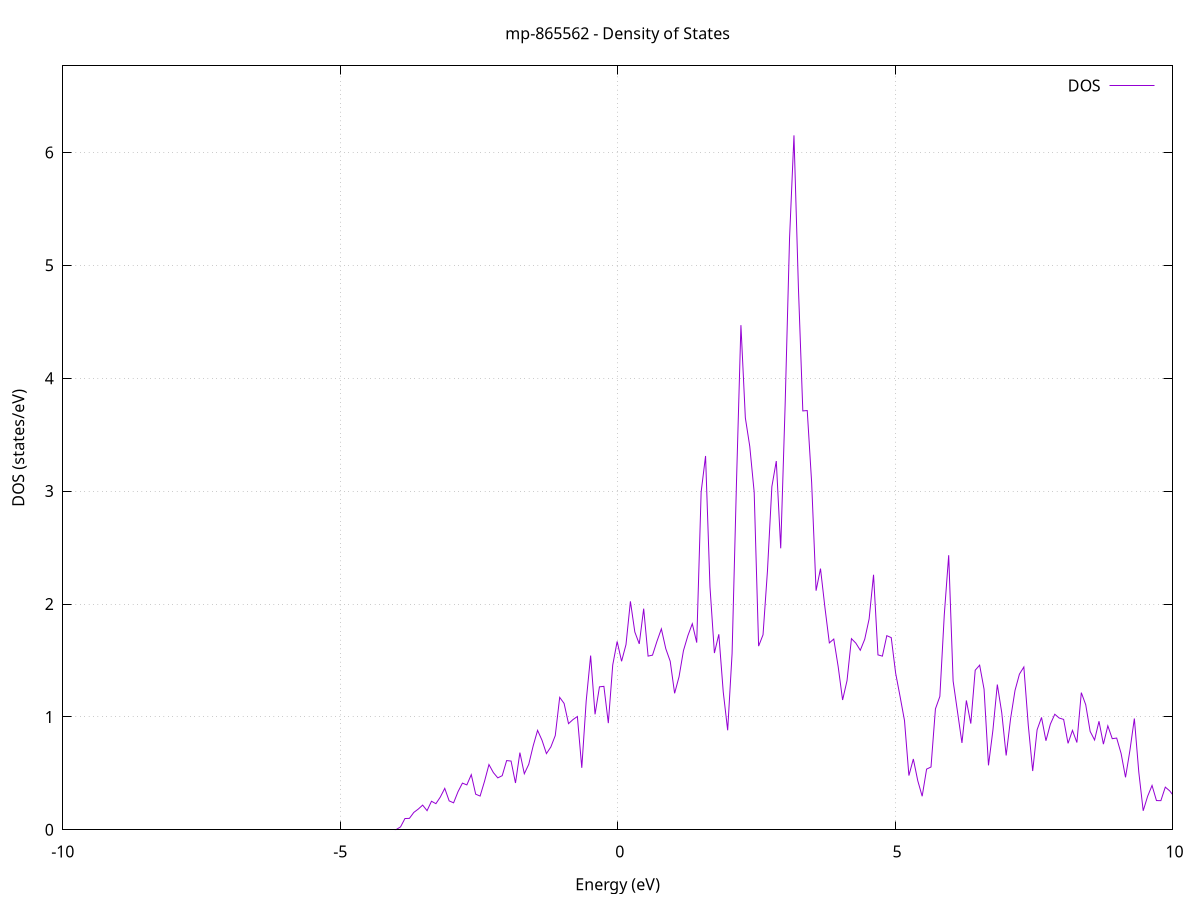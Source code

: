 set title 'mp-865562 - Density of States'
set xlabel 'Energy (eV)'
set ylabel 'DOS (states/eV)'
set grid
set xrange [-10:10]
set yrange [0:6.767]
set xzeroaxis lt -1
set terminal png size 800,600
set output 'mp-865562_dos_gnuplot.png'
plot '-' using 1:2 with lines title 'DOS'
-101.270800 0.000000
-101.191100 0.000000
-101.111500 0.000000
-101.031800 0.000000
-100.952100 0.000000
-100.872500 0.000000
-100.792800 0.000000
-100.713100 0.000000
-100.633400 0.000000
-100.553800 0.000000
-100.474100 0.000000
-100.394400 0.000000
-100.314800 0.000000
-100.235100 0.000000
-100.155400 0.000000
-100.075700 0.000000
-99.996100 0.000000
-99.916400 0.000000
-99.836700 0.000000
-99.757100 0.000000
-99.677400 0.000000
-99.597700 0.000000
-99.518000 0.000000
-99.438400 0.000000
-99.358700 0.000000
-99.279000 0.000000
-99.199400 0.000000
-99.119700 0.000000
-99.040000 0.000000
-98.960300 0.000000
-98.880700 0.000000
-98.801000 0.000000
-98.721300 0.000000
-98.641700 0.000000
-98.562000 0.000000
-98.482300 0.000000
-98.402600 0.000000
-98.323000 0.000000
-98.243300 0.000000
-98.163600 0.000000
-98.084000 0.000000
-98.004300 0.000000
-97.924600 0.000000
-97.845000 0.000000
-97.765300 0.000000
-97.685600 0.000000
-97.605900 0.000000
-97.526300 0.000000
-97.446600 0.000000
-97.366900 0.000000
-97.287300 0.000000
-97.207600 0.000000
-97.127900 0.000000
-97.048200 0.000000
-96.968600 0.000000
-96.888900 0.000000
-96.809200 0.000000
-96.729600 0.000000
-96.649900 0.000000
-96.570200 0.000000
-96.490500 0.000000
-96.410900 0.000000
-96.331200 0.000000
-96.251500 0.000000
-96.171900 0.000000
-96.092200 0.000000
-96.012500 0.000000
-95.932800 0.000000
-95.853200 0.000000
-95.773500 0.000000
-95.693800 0.000000
-95.614200 0.000000
-95.534500 0.000000
-95.454800 0.000000
-95.375100 0.000000
-95.295500 0.000000
-95.215800 0.000000
-95.136100 0.000000
-95.056500 0.000000
-94.976800 0.000000
-94.897100 0.000000
-94.817500 0.000000
-94.737800 0.000000
-94.658100 0.000000
-94.578400 0.000000
-94.498800 0.000000
-94.419100 0.000000
-94.339400 0.000000
-94.259800 0.000000
-94.180100 0.000200
-94.100400 0.504200
-94.020700 14.052500
-93.941100 10.369600
-93.861400 0.178000
-93.781700 1.732900
-93.702100 31.609600
-93.622400 16.669700
-93.542700 0.193000
-93.463000 0.000000
-93.383400 0.000000
-93.303700 0.000000
-93.224000 0.000000
-93.144400 0.000000
-93.064700 0.000000
-92.985000 0.000000
-92.905300 0.000000
-92.825700 0.000000
-92.746000 0.000000
-92.666300 0.000000
-92.586700 0.000000
-92.507000 0.000000
-92.427300 0.000000
-92.347600 0.000000
-92.268000 0.000000
-92.188300 0.000000
-92.108600 0.000000
-92.029000 0.000000
-91.949300 0.000000
-91.869600 0.000000
-91.790000 0.000000
-91.710300 0.000000
-91.630600 0.000000
-91.550900 0.000000
-91.471300 0.000000
-91.391600 0.000000
-91.311900 0.000000
-91.232300 0.000000
-91.152600 0.000000
-91.072900 0.000000
-90.993200 0.000000
-90.913600 0.000000
-90.833900 0.000000
-90.754200 0.000000
-90.674600 0.000000
-90.594900 0.000000
-90.515200 0.000000
-90.435500 0.000000
-90.355900 0.000000
-90.276200 0.000000
-90.196500 0.000000
-90.116900 0.000000
-90.037200 0.000000
-89.957500 0.000000
-89.877800 0.000000
-89.798200 0.000000
-89.718500 0.000000
-89.638800 0.000000
-89.559200 0.000000
-89.479500 0.000000
-89.399800 0.000000
-89.320100 0.000000
-89.240500 0.000000
-89.160800 0.000000
-89.081100 0.000000
-89.001500 0.000000
-88.921800 0.000000
-88.842100 0.000000
-88.762500 0.000000
-88.682800 0.000000
-88.603100 0.000000
-88.523400 0.000000
-88.443800 0.000000
-88.364100 0.000000
-88.284400 0.000000
-88.204800 0.000000
-88.125100 0.000000
-88.045400 0.000000
-87.965700 0.000000
-87.886100 0.000000
-87.806400 0.000000
-87.726700 0.000000
-87.647100 0.000000
-87.567400 0.000000
-87.487700 0.000000
-87.408000 0.000000
-87.328400 0.000000
-87.248700 0.000000
-87.169000 0.000000
-87.089400 0.000000
-87.009700 0.000000
-86.930000 0.000000
-86.850300 0.000000
-86.770700 0.000000
-86.691000 0.000000
-86.611300 0.000000
-86.531700 0.000000
-86.452000 0.000000
-86.372300 0.000000
-86.292600 0.000000
-86.213000 0.000000
-86.133300 0.000000
-86.053600 0.000000
-85.974000 0.000000
-85.894300 0.000000
-85.814600 0.000000
-85.735000 0.000000
-85.655300 0.000000
-85.575600 0.000000
-85.495900 0.000000
-85.416300 0.000000
-85.336600 0.000000
-85.256900 0.000000
-85.177300 0.000000
-85.097600 0.000000
-85.017900 0.000000
-84.938200 0.000000
-84.858600 0.000000
-84.778900 0.000000
-84.699200 0.000000
-84.619600 0.000000
-84.539900 0.000000
-84.460200 0.000000
-84.380500 0.000000
-84.300900 0.000000
-84.221200 0.000000
-84.141500 0.000000
-84.061900 0.000000
-83.982200 0.000000
-83.902500 0.000000
-83.822800 0.000000
-83.743200 0.000000
-83.663500 0.000000
-83.583800 0.000000
-83.504200 0.000000
-83.424500 0.000000
-83.344800 0.000000
-83.265100 0.000000
-83.185500 0.000000
-83.105800 0.000000
-83.026100 0.000000
-82.946500 0.000000
-82.866800 0.000000
-82.787100 0.000000
-82.707500 0.000000
-82.627800 0.000000
-82.548100 0.000000
-82.468400 0.000000
-82.388800 0.000000
-82.309100 0.000000
-82.229400 0.000000
-82.149800 0.000000
-82.070100 0.000000
-81.990400 0.000000
-81.910700 0.000000
-81.831100 0.000000
-81.751400 0.000000
-81.671700 0.000000
-81.592100 0.000000
-81.512400 0.000000
-81.432700 0.000000
-81.353000 0.000000
-81.273400 0.000000
-81.193700 0.000000
-81.114000 0.000000
-81.034400 0.000000
-80.954700 0.000000
-80.875000 0.000000
-80.795300 0.000000
-80.715700 0.000000
-80.636000 0.000000
-80.556300 0.000000
-80.476700 0.000000
-80.397000 0.000000
-80.317300 0.000000
-80.237600 0.000000
-80.158000 0.000000
-80.078300 0.000000
-79.998600 0.000000
-79.919000 0.000000
-79.839300 0.000000
-79.759600 0.000000
-79.680000 0.000000
-79.600300 0.000000
-79.520600 0.000000
-79.440900 0.000000
-79.361300 0.000000
-79.281600 0.000000
-79.201900 0.000000
-79.122300 0.000000
-79.042600 0.000000
-78.962900 0.000000
-78.883200 0.000000
-78.803600 0.000000
-78.723900 0.000000
-78.644200 0.000000
-78.564600 0.000000
-78.484900 0.000000
-78.405200 0.000000
-78.325500 0.000000
-78.245900 0.000000
-78.166200 0.000000
-78.086500 0.000000
-78.006900 0.000000
-77.927200 0.000000
-77.847500 0.000000
-77.767800 0.000000
-77.688200 0.000000
-77.608500 0.000000
-77.528800 0.000000
-77.449200 0.000000
-77.369500 0.000000
-77.289800 0.000000
-77.210100 0.000000
-77.130500 0.000000
-77.050800 0.000000
-76.971100 0.000000
-76.891500 0.000000
-76.811800 0.000000
-76.732100 0.000000
-76.652500 0.000000
-76.572800 0.000000
-76.493100 0.000000
-76.413400 0.000000
-76.333800 0.000000
-76.254100 0.000000
-76.174400 0.000000
-76.094800 0.000000
-76.015100 0.000000
-75.935400 0.000000
-75.855700 0.000000
-75.776100 0.000000
-75.696400 0.000000
-75.616700 0.000000
-75.537100 0.000000
-75.457400 0.000000
-75.377700 0.000000
-75.298000 0.000000
-75.218400 0.000000
-75.138700 0.000000
-75.059000 0.000000
-74.979400 0.000000
-74.899700 0.000000
-74.820000 0.000000
-74.740300 0.000000
-74.660700 0.000000
-74.581000 0.000000
-74.501300 0.000000
-74.421700 0.000000
-74.342000 0.000000
-74.262300 0.000000
-74.182600 0.000000
-74.103000 0.000000
-74.023300 0.000000
-73.943600 0.000000
-73.864000 0.000000
-73.784300 0.000000
-73.704600 0.000000
-73.625000 0.000000
-73.545300 0.000000
-73.465600 0.000000
-73.385900 0.000000
-73.306300 0.000000
-73.226600 0.000000
-73.146900 0.000000
-73.067300 0.000000
-72.987600 0.000000
-72.907900 0.000000
-72.828200 0.000000
-72.748600 0.000000
-72.668900 0.000000
-72.589200 0.000000
-72.509600 0.000000
-72.429900 0.000000
-72.350200 0.000000
-72.270500 0.000000
-72.190900 0.000000
-72.111200 0.000000
-72.031500 0.000000
-71.951900 0.000000
-71.872200 0.000000
-71.792500 0.000000
-71.712800 0.000000
-71.633200 0.000000
-71.553500 0.000000
-71.473800 0.000000
-71.394200 0.000000
-71.314500 0.000000
-71.234800 0.000000
-71.155100 0.000000
-71.075500 0.000000
-70.995800 0.000000
-70.916100 0.000000
-70.836500 0.000000
-70.756800 0.000000
-70.677100 0.000000
-70.597500 0.000000
-70.517800 0.000000
-70.438100 0.000000
-70.358400 0.000000
-70.278800 0.000000
-70.199100 0.000000
-70.119400 0.000000
-70.039800 0.000000
-69.960100 0.000000
-69.880400 0.000000
-69.800700 0.000000
-69.721100 0.000000
-69.641400 0.000000
-69.561700 0.000000
-69.482100 0.000000
-69.402400 0.000000
-69.322700 0.000000
-69.243000 0.000000
-69.163400 0.000000
-69.083700 0.000000
-69.004000 0.000000
-68.924400 0.000000
-68.844700 0.000000
-68.765000 0.000000
-68.685300 0.000000
-68.605700 0.000000
-68.526000 0.000000
-68.446300 0.000000
-68.366700 0.000000
-68.287000 0.000000
-68.207300 0.000000
-68.127600 0.000000
-68.048000 0.000000
-67.968300 0.000000
-67.888600 0.000000
-67.809000 0.000000
-67.729300 0.000000
-67.649600 0.000000
-67.570000 0.000000
-67.490300 0.000000
-67.410600 0.000000
-67.330900 0.000000
-67.251300 0.000000
-67.171600 0.000000
-67.091900 0.000000
-67.012300 0.000000
-66.932600 0.000000
-66.852900 0.000000
-66.773200 0.000000
-66.693600 0.000000
-66.613900 0.000000
-66.534200 0.000000
-66.454600 0.000000
-66.374900 0.000000
-66.295200 0.000000
-66.215500 0.000000
-66.135900 0.000000
-66.056200 0.000000
-65.976500 0.000000
-65.896900 0.000000
-65.817200 0.000000
-65.737500 0.000000
-65.657800 0.000000
-65.578200 0.000000
-65.498500 0.000000
-65.418800 0.000000
-65.339200 0.000000
-65.259500 0.000000
-65.179800 0.000000
-65.100100 0.000000
-65.020500 0.000000
-64.940800 0.000000
-64.861100 0.000000
-64.781500 0.000000
-64.701800 0.000000
-64.622100 0.000000
-64.542500 0.000000
-64.462800 0.000000
-64.383100 0.000000
-64.303400 0.000000
-64.223800 0.000000
-64.144100 0.000000
-64.064400 0.000000
-63.984800 0.000000
-63.905100 0.000000
-63.825400 0.000000
-63.745700 0.000000
-63.666100 0.000000
-63.586400 0.000000
-63.506700 0.000000
-63.427100 0.000000
-63.347400 0.000000
-63.267700 0.000000
-63.188000 0.000000
-63.108400 0.000000
-63.028700 0.000000
-62.949000 0.000000
-62.869400 0.000000
-62.789700 0.000000
-62.710000 0.000000
-62.630300 0.000000
-62.550700 0.000000
-62.471000 0.000000
-62.391300 0.000000
-62.311700 0.000000
-62.232000 0.000000
-62.152300 0.000000
-62.072600 0.000000
-61.993000 0.000000
-61.913300 0.000000
-61.833600 0.000000
-61.754000 0.000000
-61.674300 0.000000
-61.594600 0.000000
-61.515000 0.000000
-61.435300 0.000000
-61.355600 0.000000
-61.275900 0.000000
-61.196300 0.000000
-61.116600 0.000000
-61.036900 0.000000
-60.957300 0.000000
-60.877600 0.000000
-60.797900 0.000000
-60.718200 0.000000
-60.638600 0.000000
-60.558900 0.000000
-60.479200 0.000000
-60.399600 0.000000
-60.319900 0.000000
-60.240200 0.000000
-60.160500 0.000000
-60.080900 0.000000
-60.001200 0.000000
-59.921500 0.000000
-59.841900 0.000000
-59.762200 0.000000
-59.682500 0.000000
-59.602800 0.000000
-59.523200 0.000000
-59.443500 0.000000
-59.363800 0.000000
-59.284200 0.000000
-59.204500 0.000000
-59.124800 0.000000
-59.045100 0.000000
-58.965500 0.000000
-58.885800 0.000000
-58.806100 0.000000
-58.726500 0.000000
-58.646800 0.000000
-58.567100 0.000000
-58.487500 0.000000
-58.407800 0.000000
-58.328100 0.000000
-58.248400 0.000000
-58.168800 0.000000
-58.089100 0.000000
-58.009400 0.000000
-57.929800 0.000000
-57.850100 0.000000
-57.770400 0.000000
-57.690700 0.000000
-57.611100 0.000000
-57.531400 0.000000
-57.451700 0.000000
-57.372100 0.000000
-57.292400 0.000000
-57.212700 0.000000
-57.133000 0.000000
-57.053400 0.000000
-56.973700 0.000000
-56.894000 0.000000
-56.814400 0.000000
-56.734700 0.000000
-56.655000 0.000000
-56.575300 0.000000
-56.495700 0.000000
-56.416000 0.000000
-56.336300 0.000000
-56.256700 0.000000
-56.177000 0.000000
-56.097300 0.000000
-56.017600 0.000000
-55.938000 0.000000
-55.858300 0.000000
-55.778600 0.000000
-55.699000 0.000000
-55.619300 0.000000
-55.539600 0.000000
-55.460000 0.000000
-55.380300 0.000000
-55.300600 0.000000
-55.220900 0.000000
-55.141300 0.000000
-55.061600 0.000000
-54.981900 0.000000
-54.902300 0.000000
-54.822600 0.000000
-54.742900 0.000000
-54.663200 0.000000
-54.583600 0.000000
-54.503900 0.000000
-54.424200 0.000000
-54.344600 0.000000
-54.264900 0.000000
-54.185200 0.000000
-54.105500 0.000000
-54.025900 0.000000
-53.946200 0.000000
-53.866500 0.000000
-53.786900 0.000000
-53.707200 0.000000
-53.627500 0.000000
-53.547800 0.000000
-53.468200 0.000000
-53.388500 0.000000
-53.308800 0.000000
-53.229200 0.000000
-53.149500 0.000000
-53.069800 0.000000
-52.990100 0.000000
-52.910500 0.000000
-52.830800 0.000000
-52.751100 0.000000
-52.671500 0.000000
-52.591800 0.000000
-52.512100 0.000000
-52.432500 0.000000
-52.352800 0.000000
-52.273100 0.000000
-52.193400 0.000000
-52.113800 0.000000
-52.034100 0.000000
-51.954400 0.000000
-51.874800 0.000000
-51.795100 0.000000
-51.715400 0.000000
-51.635700 0.000000
-51.556100 0.000000
-51.476400 0.000000
-51.396700 0.000000
-51.317100 0.000000
-51.237400 0.000000
-51.157700 0.000000
-51.078000 0.000000
-50.998400 0.000000
-50.918700 0.000000
-50.839000 0.000000
-50.759400 0.000000
-50.679700 0.000000
-50.600000 0.000000
-50.520300 0.000000
-50.440700 0.000000
-50.361000 0.000000
-50.281300 0.000000
-50.201700 0.000000
-50.122000 0.000000
-50.042300 0.000000
-49.962600 0.000000
-49.883000 0.000000
-49.803300 0.000000
-49.723600 0.000000
-49.644000 0.000000
-49.564300 0.000000
-49.484600 0.000000
-49.405000 0.000000
-49.325300 0.000000
-49.245600 0.000000
-49.165900 0.000000
-49.086300 0.000000
-49.006600 0.000000
-48.926900 0.000000
-48.847300 0.000000
-48.767600 0.000000
-48.687900 0.000000
-48.608200 0.000000
-48.528600 0.000000
-48.448900 0.000000
-48.369200 0.000000
-48.289600 0.000000
-48.209900 0.000000
-48.130200 0.000000
-48.050500 0.000000
-47.970900 0.000000
-47.891200 0.000000
-47.811500 0.000000
-47.731900 0.000000
-47.652200 0.000000
-47.572500 0.000000
-47.492800 0.000000
-47.413200 0.000000
-47.333500 0.000000
-47.253800 0.000000
-47.174200 0.000000
-47.094500 0.000000
-47.014800 0.000000
-46.935100 0.000000
-46.855500 0.000000
-46.775800 0.000000
-46.696100 0.000000
-46.616500 0.000000
-46.536800 0.000000
-46.457100 0.000000
-46.377500 0.000000
-46.297800 0.000000
-46.218100 0.000000
-46.138400 0.000000
-46.058800 0.000000
-45.979100 0.000000
-45.899400 0.000000
-45.819800 0.000000
-45.740100 0.000000
-45.660400 0.000000
-45.580700 0.000000
-45.501100 0.000000
-45.421400 0.000000
-45.341700 0.000000
-45.262100 0.000000
-45.182400 0.000000
-45.102700 0.000000
-45.023000 0.000000
-44.943400 0.000000
-44.863700 0.000000
-44.784000 0.000000
-44.704400 0.000000
-44.624700 0.000000
-44.545000 0.000000
-44.465300 0.000000
-44.385700 0.000000
-44.306000 0.000000
-44.226300 0.000000
-44.146700 0.000000
-44.067000 0.000000
-43.987300 0.000000
-43.907600 0.000000
-43.828000 0.000000
-43.748300 0.000000
-43.668600 0.000000
-43.589000 0.000000
-43.509300 0.000000
-43.429600 0.000000
-43.350000 0.000000
-43.270300 0.000000
-43.190600 0.000000
-43.110900 0.000000
-43.031300 0.000000
-42.951600 0.000000
-42.871900 0.000000
-42.792300 0.000000
-42.712600 0.000000
-42.632900 0.000000
-42.553200 0.000000
-42.473600 0.000000
-42.393900 0.000000
-42.314200 0.000000
-42.234600 0.000000
-42.154900 0.000000
-42.075200 0.000000
-41.995500 0.000000
-41.915900 0.000000
-41.836200 0.000000
-41.756500 0.000000
-41.676900 0.000000
-41.597200 0.000000
-41.517500 0.000000
-41.437800 0.000000
-41.358200 0.000000
-41.278500 0.000000
-41.198800 0.000000
-41.119200 0.000000
-41.039500 0.000000
-40.959800 0.000000
-40.880100 0.000000
-40.800500 0.000000
-40.720800 0.000000
-40.641100 0.000000
-40.561500 0.000000
-40.481800 0.000000
-40.402100 0.000000
-40.322500 0.000000
-40.242800 0.000000
-40.163100 0.000000
-40.083400 0.000000
-40.003800 0.000000
-39.924100 0.000000
-39.844400 0.000000
-39.764800 0.000000
-39.685100 0.000000
-39.605400 0.000000
-39.525700 0.000000
-39.446100 0.000000
-39.366400 0.000000
-39.286700 0.000000
-39.207100 0.000000
-39.127400 0.000000
-39.047700 0.000000
-38.968000 0.000000
-38.888400 0.000000
-38.808700 0.000000
-38.729000 0.000000
-38.649400 0.000000
-38.569700 0.000000
-38.490000 0.000000
-38.410300 0.000000
-38.330700 0.000000
-38.251000 0.000000
-38.171300 0.000000
-38.091700 0.000000
-38.012000 0.000000
-37.932300 0.000000
-37.852600 0.000000
-37.773000 0.000000
-37.693300 0.000000
-37.613600 0.000000
-37.534000 0.000000
-37.454300 0.000000
-37.374600 0.000000
-37.295000 0.074000
-37.215300 6.543100
-37.135600 24.881000
-37.055900 17.410700
-36.976300 1.295500
-36.896600 0.005100
-36.816900 1.843100
-36.737300 17.774500
-36.657600 5.449400
-36.577900 0.033200
-36.498200 0.000000
-36.418600 0.000000
-36.338900 0.000000
-36.259200 0.000000
-36.179600 0.000000
-36.099900 0.000000
-36.020200 0.000000
-35.940500 0.000000
-35.860900 0.000000
-35.781200 0.000000
-35.701500 0.000000
-35.621900 0.000000
-35.542200 0.000000
-35.462500 0.000000
-35.382800 0.000000
-35.303200 0.000000
-35.223500 0.000000
-35.143800 0.000000
-35.064200 0.000000
-34.984500 0.000000
-34.904800 0.000000
-34.825100 0.000000
-34.745500 0.000000
-34.665800 0.000000
-34.586100 0.000000
-34.506500 0.000000
-34.426800 0.000000
-34.347100 0.000000
-34.267500 0.000000
-34.187800 0.000000
-34.108100 0.000000
-34.028400 0.000000
-33.948800 0.000000
-33.869100 0.000000
-33.789400 0.000000
-33.709800 0.000000
-33.630100 0.000000
-33.550400 0.000000
-33.470700 0.000000
-33.391100 0.000000
-33.311400 0.000000
-33.231700 0.000000
-33.152100 0.000000
-33.072400 0.000000
-32.992700 0.000000
-32.913000 0.000000
-32.833400 0.000000
-32.753700 0.000000
-32.674000 0.000000
-32.594400 0.000000
-32.514700 0.000000
-32.435000 0.000000
-32.355300 0.000000
-32.275700 0.000000
-32.196000 0.000000
-32.116300 0.000000
-32.036700 0.000000
-31.957000 0.000000
-31.877300 0.000000
-31.797600 0.000000
-31.718000 0.000000
-31.638300 0.000000
-31.558600 0.000000
-31.479000 0.000000
-31.399300 0.000000
-31.319600 0.000000
-31.240000 0.000000
-31.160300 0.000000
-31.080600 0.000000
-31.000900 0.000000
-30.921300 0.000000
-30.841600 0.000000
-30.761900 0.000000
-30.682300 0.000000
-30.602600 0.000000
-30.522900 0.000000
-30.443200 0.000000
-30.363600 0.000000
-30.283900 0.000000
-30.204200 0.000000
-30.124600 0.000000
-30.044900 0.000000
-29.965200 0.000000
-29.885500 0.000000
-29.805900 0.000000
-29.726200 0.000000
-29.646500 0.000000
-29.566900 0.000000
-29.487200 0.000000
-29.407500 0.000000
-29.327800 0.000000
-29.248200 0.000000
-29.168500 0.000000
-29.088800 0.000000
-29.009200 0.000000
-28.929500 0.000000
-28.849800 0.000000
-28.770100 0.000000
-28.690500 0.000000
-28.610800 0.000000
-28.531100 0.000000
-28.451500 0.000000
-28.371800 0.000000
-28.292100 0.000000
-28.212500 0.000000
-28.132800 0.000000
-28.053100 0.000000
-27.973400 0.000000
-27.893800 0.000000
-27.814100 0.000000
-27.734400 0.000000
-27.654800 0.000000
-27.575100 0.000000
-27.495400 0.000000
-27.415700 0.000000
-27.336100 0.000000
-27.256400 0.000000
-27.176700 0.000000
-27.097100 0.000000
-27.017400 0.000000
-26.937700 0.000000
-26.858000 0.000000
-26.778400 0.000000
-26.698700 0.000000
-26.619000 0.000000
-26.539400 0.000000
-26.459700 0.000000
-26.380000 0.000000
-26.300300 0.000000
-26.220700 0.000000
-26.141000 0.000000
-26.061300 0.000000
-25.981700 0.000000
-25.902000 0.000000
-25.822300 0.000000
-25.742600 0.000000
-25.663000 0.000000
-25.583300 0.000000
-25.503600 0.000000
-25.424000 0.000000
-25.344300 0.000000
-25.264600 0.000000
-25.185000 0.000000
-25.105300 0.000000
-25.025600 0.000000
-24.945900 0.000000
-24.866300 0.000000
-24.786600 0.000000
-24.706900 0.000000
-24.627300 0.000000
-24.547600 0.000000
-24.467900 0.000000
-24.388200 0.000000
-24.308600 0.000000
-24.228900 0.000000
-24.149200 0.000000
-24.069600 0.000000
-23.989900 0.000000
-23.910200 0.000000
-23.830500 0.000000
-23.750900 0.000000
-23.671200 0.000000
-23.591500 0.000000
-23.511900 0.000000
-23.432200 0.000000
-23.352500 0.000000
-23.272800 0.000000
-23.193200 0.000000
-23.113500 0.000000
-23.033800 0.000000
-22.954200 0.000000
-22.874500 0.000000
-22.794800 0.000000
-22.715100 0.000000
-22.635500 0.000000
-22.555800 0.000000
-22.476100 0.000000
-22.396500 0.000000
-22.316800 0.000000
-22.237100 0.000000
-22.157500 0.000000
-22.077800 0.000000
-21.998100 0.000000
-21.918400 0.000000
-21.838800 0.000000
-21.759100 0.000000
-21.679400 0.000000
-21.599800 0.000000
-21.520100 0.000000
-21.440400 0.000000
-21.360700 0.000000
-21.281100 0.000000
-21.201400 0.000000
-21.121700 0.000000
-21.042100 0.000000
-20.962400 0.000000
-20.882700 0.000000
-20.803000 0.000000
-20.723400 0.000000
-20.643700 0.000000
-20.564000 0.000000
-20.484400 0.000000
-20.404700 0.000000
-20.325000 0.000000
-20.245300 0.000000
-20.165700 0.000000
-20.086000 0.000000
-20.006300 0.000000
-19.926700 0.000000
-19.847000 0.000000
-19.767300 0.000000
-19.687600 0.000000
-19.608000 0.000000
-19.528300 0.000000
-19.448600 0.000000
-19.369000 0.000000
-19.289300 0.000000
-19.209600 0.000000
-19.130000 0.000000
-19.050300 0.000000
-18.970600 0.000000
-18.890900 0.000000
-18.811300 0.000000
-18.731600 0.000000
-18.651900 0.000000
-18.572300 0.000000
-18.492600 0.000000
-18.412900 0.000000
-18.333200 0.000000
-18.253600 0.000000
-18.173900 0.000000
-18.094200 0.000000
-18.014600 0.000000
-17.934900 0.000000
-17.855200 0.000000
-17.775500 0.000000
-17.695900 0.000000
-17.616200 0.000000
-17.536500 0.000000
-17.456900 0.000000
-17.377200 0.000000
-17.297500 0.000000
-17.217800 0.000000
-17.138200 0.000000
-17.058500 0.000000
-16.978800 0.000000
-16.899200 0.000000
-16.819500 0.000000
-16.739800 0.000000
-16.660100 0.000000
-16.580500 0.000000
-16.500800 0.000000
-16.421100 0.000000
-16.341500 0.000000
-16.261800 0.000000
-16.182100 0.000000
-16.102500 0.000000
-16.022800 0.000000
-15.943100 0.000000
-15.863400 0.000000
-15.783800 0.000000
-15.704100 0.000000
-15.624400 0.000000
-15.544800 0.000000
-15.465100 0.000000
-15.385400 0.000000
-15.305700 0.000000
-15.226100 0.000000
-15.146400 0.000000
-15.066700 0.000000
-14.987100 0.000000
-14.907400 0.000000
-14.827700 0.000000
-14.748000 0.000000
-14.668400 0.000000
-14.588700 0.000000
-14.509000 0.000000
-14.429400 0.000000
-14.349700 0.000000
-14.270000 0.000000
-14.190300 0.000000
-14.110700 0.000000
-14.031000 0.000000
-13.951300 0.000000
-13.871700 0.000000
-13.792000 0.000000
-13.712300 0.000000
-13.632600 0.000000
-13.553000 0.000000
-13.473300 0.000000
-13.393600 0.000000
-13.314000 0.000000
-13.234300 0.000000
-13.154600 0.000000
-13.075000 0.000000
-12.995300 0.000000
-12.915600 0.000000
-12.835900 0.000000
-12.756300 0.000000
-12.676600 0.000000
-12.596900 0.000000
-12.517300 0.000000
-12.437600 0.000000
-12.357900 0.000000
-12.278200 0.000000
-12.198600 0.000000
-12.118900 0.000000
-12.039200 0.000000
-11.959600 0.000000
-11.879900 0.000000
-11.800200 0.000000
-11.720500 0.000000
-11.640900 0.000000
-11.561200 0.000000
-11.481500 0.000000
-11.401900 0.000000
-11.322200 0.000000
-11.242500 0.000000
-11.162800 0.000000
-11.083200 0.000000
-11.003500 0.000000
-10.923800 0.000000
-10.844200 0.000000
-10.764500 0.000000
-10.684800 0.000000
-10.605100 0.000000
-10.525500 0.000000
-10.445800 0.000000
-10.366100 0.000000
-10.286500 0.000000
-10.206800 0.000000
-10.127100 0.000000
-10.047500 0.000000
-9.967800 0.000000
-9.888100 0.000000
-9.808400 0.000000
-9.728800 0.000000
-9.649100 0.000000
-9.569400 0.000000
-9.489800 0.000000
-9.410100 0.000000
-9.330400 0.000000
-9.250700 0.000000
-9.171100 0.000000
-9.091400 0.000000
-9.011700 0.000000
-8.932100 0.000000
-8.852400 0.000000
-8.772700 0.000000
-8.693000 0.000000
-8.613400 0.000000
-8.533700 0.000000
-8.454000 0.000000
-8.374400 0.000000
-8.294700 0.000000
-8.215000 0.000000
-8.135300 0.000000
-8.055700 0.000000
-7.976000 0.000000
-7.896300 0.000000
-7.816700 0.000000
-7.737000 0.000000
-7.657300 0.000000
-7.577600 0.000000
-7.498000 0.000000
-7.418300 0.000000
-7.338600 0.000000
-7.259000 0.000000
-7.179300 0.000000
-7.099600 0.000000
-7.020000 0.000000
-6.940300 0.000000
-6.860600 0.000000
-6.780900 0.000000
-6.701300 0.000000
-6.621600 0.000000
-6.541900 0.000000
-6.462300 0.000000
-6.382600 0.000000
-6.302900 0.000000
-6.223200 0.000000
-6.143600 0.000000
-6.063900 0.000000
-5.984200 0.000000
-5.904600 0.000000
-5.824900 0.000000
-5.745200 0.000000
-5.665500 0.000000
-5.585900 0.000000
-5.506200 0.000000
-5.426500 0.000000
-5.346900 0.000000
-5.267200 0.000000
-5.187500 0.000000
-5.107800 0.000000
-5.028200 0.000000
-4.948500 0.000000
-4.868800 0.000000
-4.789200 0.000000
-4.709500 0.000000
-4.629800 0.000000
-4.550100 0.000000
-4.470500 0.000000
-4.390800 0.000000
-4.311100 0.000000
-4.231500 0.000000
-4.151800 0.000000
-4.072100 0.000000
-3.992500 0.002000
-3.912800 0.025600
-3.833100 0.099700
-3.753400 0.101000
-3.673800 0.153700
-3.594100 0.183100
-3.514400 0.218600
-3.434800 0.169200
-3.355100 0.252700
-3.275400 0.231300
-3.195700 0.290200
-3.116100 0.366800
-3.036400 0.256000
-2.956700 0.238700
-2.877100 0.337200
-2.797400 0.413300
-2.717700 0.397600
-2.638000 0.488200
-2.558400 0.315100
-2.478700 0.298800
-2.399000 0.429700
-2.319400 0.577600
-2.239700 0.506600
-2.160000 0.459700
-2.080300 0.479300
-2.000700 0.613000
-1.921000 0.608800
-1.841300 0.414500
-1.761700 0.683500
-1.682000 0.496400
-1.602300 0.579600
-1.522600 0.742800
-1.443000 0.880700
-1.363300 0.793400
-1.283600 0.674800
-1.204000 0.733500
-1.124300 0.834700
-1.044600 1.172900
-0.965000 1.119200
-0.885300 0.940100
-0.805600 0.976000
-0.725900 1.003400
-0.646300 0.549000
-0.566600 1.142100
-0.486900 1.543000
-0.407300 1.022700
-0.327600 1.266300
-0.247900 1.270600
-0.168200 0.944800
-0.088600 1.459400
-0.008900 1.668300
0.070800 1.492500
0.150400 1.640400
0.230100 2.023400
0.309800 1.751900
0.389500 1.646600
0.469100 1.958600
0.548800 1.538400
0.628500 1.547000
0.708100 1.669100
0.787800 1.779800
0.867500 1.604400
0.947200 1.493200
1.026800 1.208900
1.106500 1.355400
1.186200 1.587200
1.265800 1.719500
1.345500 1.825100
1.425200 1.658000
1.504900 2.992200
1.584500 3.311400
1.664200 2.151400
1.743900 1.565500
1.823500 1.731800
1.903200 1.221400
1.982900 0.881300
2.062500 1.560900
2.142200 3.083900
2.221900 4.470300
2.301600 3.649000
2.381200 3.396100
2.460900 2.989900
2.540600 1.626900
2.620200 1.727200
2.699900 2.291700
2.779600 3.040000
2.859300 3.266500
2.938900 2.493300
3.018600 3.761200
3.098300 5.240900
3.177900 6.151700
3.257600 4.808600
3.337300 3.710500
3.417000 3.713600
3.496600 3.074300
3.576300 2.118000
3.656000 2.313600
3.735600 1.970100
3.815300 1.655400
3.895000 1.689500
3.974700 1.444800
4.054300 1.149600
4.134000 1.321000
4.213700 1.692900
4.293300 1.653200
4.373000 1.590100
4.452700 1.687100
4.532400 1.867900
4.612000 2.259200
4.691700 1.549300
4.771400 1.538200
4.851000 1.719500
4.930700 1.702400
5.010400 1.386900
5.090000 1.181500
5.169700 0.967900
5.249400 0.480200
5.329100 0.626900
5.408700 0.435200
5.488400 0.297000
5.568100 0.537300
5.647700 0.556100
5.727400 1.071000
5.807100 1.181200
5.886800 1.903100
5.966400 2.432300
6.046100 1.318300
6.125800 1.043200
6.205400 0.769100
6.285100 1.145700
6.364800 0.940700
6.444500 1.413500
6.524100 1.458300
6.603800 1.245400
6.683500 0.570700
6.763100 0.881100
6.842800 1.286800
6.922500 1.037600
7.002200 0.658000
7.081800 0.984500
7.161500 1.233800
7.241200 1.378600
7.320800 1.442000
7.400500 0.928100
7.480200 0.520500
7.559900 0.885900
7.639500 0.995200
7.719200 0.788700
7.798900 0.936000
7.878500 1.023300
7.958200 0.990000
8.037900 0.977700
8.117500 0.765500
8.197200 0.880400
8.276900 0.772900
8.356600 1.215000
8.436200 1.107600
8.515900 0.871400
8.595600 0.795400
8.675200 0.961500
8.754900 0.758300
8.834600 0.920800
8.914300 0.807000
8.993900 0.812500
9.073600 0.676300
9.153300 0.464600
9.232900 0.703700
9.312600 0.985400
9.392300 0.512400
9.472000 0.168200
9.551600 0.296300
9.631300 0.392600
9.711000 0.258600
9.790600 0.258200
9.870300 0.377800
9.950000 0.344400
10.029700 0.293600
10.109300 0.266400
10.189000 0.275300
10.268700 0.207200
10.348300 0.321800
10.428000 0.738400
10.507700 0.819900
10.587400 0.915300
10.667000 1.480300
10.746700 1.475200
10.826400 1.418600
10.906000 1.694400
10.985700 1.598700
11.065400 1.954300
11.145000 2.280000
11.224700 1.850200
11.304400 1.857200
11.384100 2.220300
11.463700 2.077500
11.543400 1.616700
11.623100 1.442800
11.702700 1.686200
11.782400 1.075400
11.862100 0.984900
11.941800 1.423200
12.021400 1.316200
12.101100 1.753300
12.180800 1.260900
12.260400 1.491700
12.340100 1.145400
12.419800 2.106300
12.499500 2.048400
12.579100 1.172900
12.658800 1.721600
12.738500 1.942100
12.818100 1.340700
12.897800 1.267800
12.977500 1.782000
13.057200 2.098100
13.136800 1.898000
13.216500 1.691000
13.296200 1.561800
13.375800 1.976500
13.455500 2.103500
13.535200 2.029500
13.614900 1.784500
13.694500 1.453100
13.774200 1.459700
13.853900 1.268700
13.933500 1.398700
14.013200 1.246800
14.092900 1.293300
14.172500 1.975800
14.252200 1.781000
14.331900 1.523800
14.411600 1.162100
14.491200 1.014900
14.570900 0.677900
14.650600 0.731100
14.730200 1.491000
14.809900 1.761600
14.889600 1.827600
14.969300 1.928300
15.048900 2.216100
15.128600 2.238600
15.208300 1.991600
15.287900 2.034400
15.367600 1.897700
15.447300 2.043100
15.527000 1.913000
15.606600 1.707600
15.686300 2.000400
15.766000 1.499100
15.845600 2.031200
15.925300 1.983600
16.005000 2.300800
16.084700 2.379500
16.164300 2.111700
16.244000 1.844300
16.323700 1.558600
16.403300 1.820200
16.483000 1.481800
16.562700 1.330600
16.642400 1.171700
16.722000 1.755200
16.801700 1.713000
16.881400 1.610300
16.961000 2.017700
17.040700 1.981800
17.120400 1.557900
17.200000 2.012400
17.279700 1.708800
17.359400 1.496800
17.439100 1.573300
17.518700 1.604100
17.598400 1.514600
17.678100 1.909100
17.757700 2.131000
17.837400 1.625400
17.917100 1.454800
17.996800 1.848100
18.076400 1.896200
18.156100 1.304300
18.235800 1.656700
18.315400 1.397800
18.395100 1.183600
18.474800 1.073200
18.554500 0.646200
18.634100 0.910500
18.713800 1.258200
18.793500 0.602500
18.873100 0.839100
18.952800 1.246200
19.032500 0.864300
19.112200 0.740800
19.191800 1.147700
19.271500 1.705300
19.351200 1.645100
19.430800 2.155800
19.510500 2.127700
19.590200 1.558300
19.669900 1.970400
19.749500 2.366700
19.829200 2.192700
19.908900 1.577800
19.988500 1.186300
20.068200 1.504300
20.147900 1.677400
20.227500 1.135600
20.307200 1.135500
20.386900 1.236000
20.466600 1.606100
20.546200 1.207600
20.625900 0.953400
20.705600 0.771300
20.785200 0.666400
20.864900 1.134500
20.944600 0.777300
21.024300 1.171100
21.103900 1.498400
21.183600 2.029100
21.263300 1.714700
21.342900 1.209000
21.422600 1.145600
21.502300 0.978300
21.582000 0.908200
21.661600 1.015000
21.741300 1.323100
21.821000 1.073000
21.900600 0.656700
21.980300 0.944200
22.060000 0.944800
22.139700 1.089500
22.219300 1.242700
22.299000 1.405700
22.378700 1.655600
22.458300 1.332800
22.538000 1.912500
22.617700 1.268800
22.697400 1.177300
22.777000 1.214800
22.856700 1.377400
22.936400 1.483900
23.016000 1.760100
23.095700 1.924300
23.175400 1.841900
23.255000 1.546900
23.334700 1.254000
23.414400 0.770700
23.494100 0.695700
23.573700 1.170200
23.653400 1.406500
23.733100 1.060800
23.812700 1.088300
23.892400 1.177100
23.972100 1.227400
24.051800 1.366300
24.131400 1.047300
24.211100 1.123000
24.290800 1.139200
24.370400 1.139900
24.450100 0.884300
24.529800 0.622700
24.609500 0.969200
24.689100 0.838500
24.768800 0.552300
24.848500 0.534600
24.928100 1.034500
25.007800 1.031600
25.087500 1.172900
25.167200 1.081100
25.246800 1.187900
25.326500 0.985500
25.406200 0.859300
25.485800 1.215500
25.565500 1.286100
25.645200 1.466800
25.724900 1.421300
25.804500 1.916600
25.884200 1.142100
25.963900 1.550700
26.043500 1.470000
26.123200 1.696400
26.202900 1.691700
26.282500 1.542300
26.362200 2.338000
26.441900 2.121900
26.521600 1.659800
26.601200 1.468000
26.680900 1.863000
26.760600 1.680300
26.840200 0.991700
26.919900 0.886400
26.999600 0.897400
27.079300 1.354300
27.158900 1.308500
27.238600 0.799700
27.318300 0.919300
27.397900 0.489700
27.477600 0.836300
27.557300 1.271100
27.637000 1.527900
27.716600 1.633600
27.796300 1.538200
27.876000 1.597700
27.955600 1.864500
28.035300 1.571100
28.115000 1.777100
28.194700 2.504100
28.274300 1.979800
28.354000 1.639900
28.433700 1.728200
28.513300 1.411600
28.593000 1.206800
28.672700 1.574600
28.752400 1.792400
28.832000 2.209600
28.911700 2.543900
28.991400 1.426700
29.071000 1.774600
29.150700 1.570600
29.230400 1.719100
29.310000 2.025300
29.389700 1.719900
29.469400 1.788900
29.549100 2.281900
29.628700 2.178800
29.708400 1.841500
29.788100 1.673600
29.867700 1.968000
29.947400 2.573700
30.027100 1.653200
30.106800 1.185300
30.186400 1.349300
30.266100 1.735400
30.345800 1.744700
30.425400 1.217000
30.505100 1.366300
30.584800 1.472400
30.664500 1.362800
30.744100 1.395800
30.823800 1.864300
30.903500 1.158700
30.983100 1.343100
31.062800 1.335600
31.142500 1.659000
31.222200 1.861900
31.301800 1.399400
31.381500 0.923400
31.461200 1.173800
31.540800 1.218400
31.620500 1.122000
31.700200 1.436000
31.779900 1.867900
31.859500 1.584800
31.939200 1.111600
32.018900 1.806600
32.098500 1.874500
32.178200 1.992900
32.257900 1.414500
32.337500 1.475400
32.417200 1.542800
32.496900 1.718300
32.576600 1.705400
32.656200 1.515600
32.735900 1.343800
32.815600 1.663100
32.895200 1.652500
32.974900 1.532600
33.054600 1.549500
33.134300 1.814600
33.213900 1.992400
33.293600 2.074100
33.373300 2.410100
33.452900 2.123100
33.532600 1.466700
33.612300 1.274800
33.692000 1.953600
33.771600 1.887700
33.851300 1.379100
33.931000 2.210900
34.010600 3.080100
34.090300 3.905000
34.170000 4.894000
34.249700 6.708800
34.329300 4.661100
34.409000 2.446700
34.488700 2.019900
34.568300 1.297200
34.648000 0.981900
34.727700 2.086800
34.807400 2.013700
34.887000 1.940700
34.966700 1.578200
35.046400 1.523500
35.126000 1.886000
35.205700 2.107800
35.285400 1.980000
35.365000 1.637300
35.444700 2.232900
35.524400 1.540800
35.604100 1.331600
35.683700 1.505500
35.763400 1.991100
35.843100 2.414500
35.922700 1.585600
36.002400 1.801300
36.082100 1.913900
36.161800 1.654600
36.241400 1.480200
36.321100 1.450100
36.400800 1.565000
36.480400 2.247500
36.560100 2.045400
36.639800 1.982700
36.719500 2.141500
36.799100 2.233800
36.878800 1.565700
36.958500 2.508400
37.038100 2.288400
37.117800 2.179800
37.197500 2.607000
37.277200 2.177700
37.356800 1.892200
37.436500 2.152500
37.516200 2.517200
37.595800 1.574000
37.675500 1.994200
37.755200 2.163500
37.834900 1.412000
37.914500 1.797700
37.994200 1.572700
38.073900 1.764000
38.153500 1.604800
38.233200 0.992500
38.312900 1.860900
38.392500 1.824700
38.472200 1.638700
38.551900 1.837800
38.631600 2.116700
38.711200 2.099000
38.790900 1.437300
38.870600 1.286100
38.950200 1.861100
39.029900 1.858300
39.109600 1.688300
39.189300 1.739300
39.268900 1.811700
39.348600 1.479200
39.428300 2.265100
39.507900 2.004600
39.587600 1.630500
39.667300 2.188900
39.747000 2.801400
39.826600 2.883200
39.906300 2.795100
39.986000 2.867900
40.065600 2.453800
40.145300 2.103300
40.225000 1.867000
40.304700 1.894400
40.384300 1.985500
40.464000 2.584900
40.543700 2.212900
40.623300 2.402600
40.703000 2.335200
40.782700 2.001800
40.862400 2.211400
40.942000 2.144800
41.021700 1.784400
41.101400 1.419300
41.181000 1.279900
41.260700 0.863200
41.340400 1.238000
41.420000 1.685200
41.499700 1.869200
41.579400 1.106000
41.659100 1.742900
41.738700 1.873600
41.818400 1.273900
41.898100 1.267400
41.977700 1.450800
42.057400 1.149100
42.137100 1.605900
42.216800 1.868700
42.296400 1.719200
42.376100 2.165900
42.455800 2.510500
42.535400 2.230600
42.615100 2.243700
42.694800 1.990700
42.774500 2.012000
42.854100 1.823600
42.933800 1.980100
43.013500 1.933200
43.093100 1.583100
43.172800 1.703700
43.252500 2.402700
43.332200 1.422000
43.411800 1.995500
43.491500 2.323000
43.571200 2.376300
43.650800 2.091500
43.730500 1.801400
43.810200 2.143700
43.889900 2.370400
43.969500 3.140900
44.049200 3.138300
44.128900 2.693800
44.208500 2.404700
44.288200 2.089000
44.367900 1.882000
44.447500 2.774000
44.527200 2.060300
44.606900 1.643900
44.686600 2.239800
44.766200 2.351500
44.845900 1.877000
44.925600 1.885500
45.005200 1.990700
45.084900 1.736600
45.164600 1.877700
45.244300 1.194500
45.323900 1.710600
45.403600 1.638900
45.483300 1.709900
45.562900 2.685900
45.642600 2.517200
45.722300 1.751600
45.802000 1.417900
45.881600 1.637000
45.961300 1.498500
46.041000 1.758200
46.120600 1.779900
46.200300 1.716500
46.280000 2.502700
46.359700 2.358600
46.439300 1.897300
46.519000 1.936700
46.598700 2.184300
46.678300 2.381700
46.758000 2.641300
46.837700 2.055500
46.917400 2.042000
46.997000 1.962900
47.076700 2.119400
47.156400 2.779900
47.236000 2.782500
47.315700 2.057500
47.395400 1.731500
47.475000 2.021100
47.554700 1.859700
47.634400 2.019600
47.714100 1.497000
47.793700 1.599000
47.873400 1.941300
47.953100 2.184900
48.032700 1.623600
48.112400 1.228900
48.192100 1.047400
48.271800 1.290500
48.351400 1.777000
48.431100 1.584500
48.510800 1.387300
48.590400 1.274000
48.670100 1.213700
48.749800 1.334500
48.829500 1.142700
48.909100 1.129300
48.988800 1.223500
49.068500 0.869600
49.148100 0.733200
49.227800 0.879900
49.307500 0.904400
49.387200 0.797200
49.466800 0.478100
49.546500 0.418100
49.626200 0.202700
49.705800 0.262100
49.785500 0.493200
49.865200 0.237600
49.944900 0.289900
50.024500 0.179800
50.104200 0.229300
50.183900 0.219600
50.263500 0.249800
50.343200 0.223000
50.422900 0.189800
50.502500 0.061200
50.582200 0.015300
50.661900 0.107600
50.741600 0.024500
50.821200 0.030200
50.900900 0.041100
50.980600 0.001500
51.060200 0.000000
51.139900 0.000000
51.219600 0.000000
51.299300 0.000000
51.378900 0.000000
51.458600 0.000000
51.538300 0.000000
51.617900 0.000000
51.697600 0.000000
51.777300 0.000000
51.857000 0.000000
51.936600 0.000000
52.016300 0.000000
52.096000 0.000000
52.175600 0.000000
52.255300 0.000000
52.335000 0.000000
52.414700 0.000000
52.494300 0.000000
52.574000 0.000000
52.653700 0.000000
52.733300 0.000000
52.813000 0.000000
52.892700 0.000000
52.972400 0.000000
53.052000 0.000000
53.131700 0.000000
53.211400 0.000000
53.291000 0.000000
53.370700 0.000000
53.450400 0.000000
53.530000 0.000000
53.609700 0.000000
53.689400 0.000000
53.769100 0.000000
53.848700 0.000000
53.928400 0.000000
54.008100 0.000000
54.087700 0.000000
54.167400 0.000000
54.247100 0.000000
54.326800 0.000000
54.406400 0.000000
54.486100 0.000000
54.565800 0.000000
54.645400 0.000000
54.725100 0.000000
54.804800 0.000000
54.884500 0.000000
54.964100 0.000000
55.043800 0.000000
55.123500 0.000000
55.203100 0.000000
55.282800 0.000000
55.362500 0.000000
55.442200 0.000000
55.521800 0.000000
55.601500 0.000000
55.681200 0.000000
55.760800 0.000000
55.840500 0.000000
55.920200 0.000000
55.999900 0.000000
56.079500 0.000000
56.159200 0.000000
56.238900 0.000000
56.318500 0.000000
56.398200 0.000000
56.477900 0.000000
56.557500 0.000000
56.637200 0.000000
56.716900 0.000000
56.796600 0.000000
56.876200 0.000000
56.955900 0.000000
57.035600 0.000000
57.115200 0.000000
57.194900 0.000000
57.274600 0.000000
57.354300 0.000000
57.433900 0.000000
57.513600 0.000000
57.593300 0.000000
57.672900 0.000000
57.752600 0.000000
57.832300 0.000000
57.912000 0.000000
57.991600 0.000000
58.071300 0.000000
e
